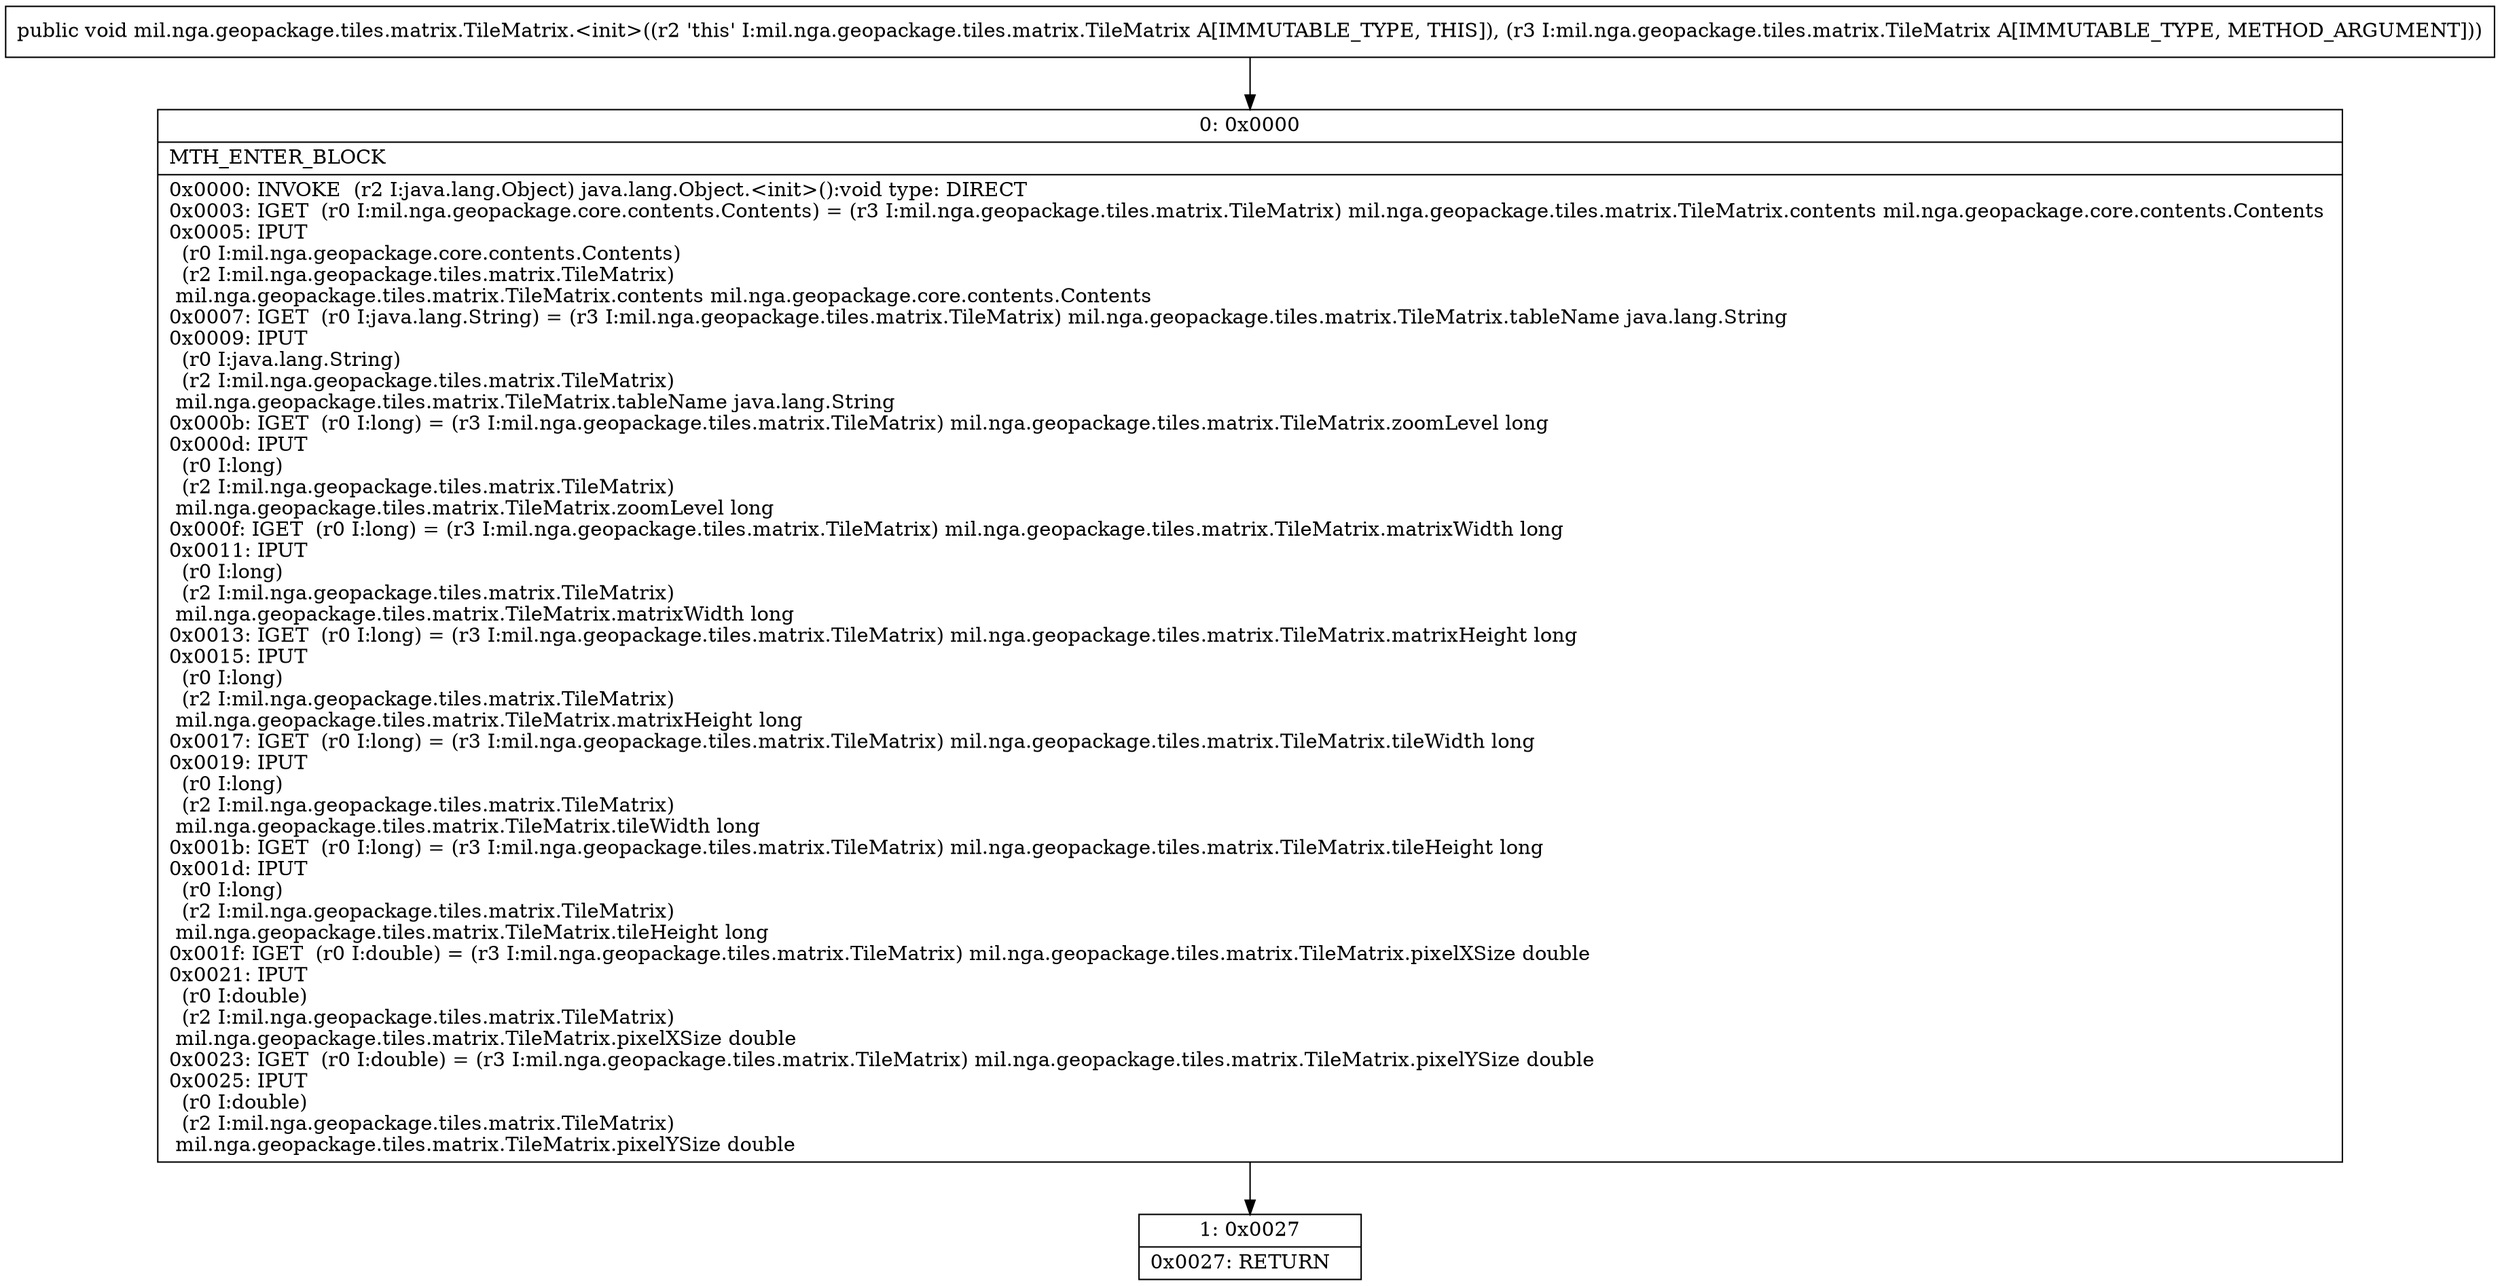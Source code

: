 digraph "CFG formil.nga.geopackage.tiles.matrix.TileMatrix.\<init\>(Lmil\/nga\/geopackage\/tiles\/matrix\/TileMatrix;)V" {
Node_0 [shape=record,label="{0\:\ 0x0000|MTH_ENTER_BLOCK\l|0x0000: INVOKE  (r2 I:java.lang.Object) java.lang.Object.\<init\>():void type: DIRECT \l0x0003: IGET  (r0 I:mil.nga.geopackage.core.contents.Contents) = (r3 I:mil.nga.geopackage.tiles.matrix.TileMatrix) mil.nga.geopackage.tiles.matrix.TileMatrix.contents mil.nga.geopackage.core.contents.Contents \l0x0005: IPUT  \l  (r0 I:mil.nga.geopackage.core.contents.Contents)\l  (r2 I:mil.nga.geopackage.tiles.matrix.TileMatrix)\l mil.nga.geopackage.tiles.matrix.TileMatrix.contents mil.nga.geopackage.core.contents.Contents \l0x0007: IGET  (r0 I:java.lang.String) = (r3 I:mil.nga.geopackage.tiles.matrix.TileMatrix) mil.nga.geopackage.tiles.matrix.TileMatrix.tableName java.lang.String \l0x0009: IPUT  \l  (r0 I:java.lang.String)\l  (r2 I:mil.nga.geopackage.tiles.matrix.TileMatrix)\l mil.nga.geopackage.tiles.matrix.TileMatrix.tableName java.lang.String \l0x000b: IGET  (r0 I:long) = (r3 I:mil.nga.geopackage.tiles.matrix.TileMatrix) mil.nga.geopackage.tiles.matrix.TileMatrix.zoomLevel long \l0x000d: IPUT  \l  (r0 I:long)\l  (r2 I:mil.nga.geopackage.tiles.matrix.TileMatrix)\l mil.nga.geopackage.tiles.matrix.TileMatrix.zoomLevel long \l0x000f: IGET  (r0 I:long) = (r3 I:mil.nga.geopackage.tiles.matrix.TileMatrix) mil.nga.geopackage.tiles.matrix.TileMatrix.matrixWidth long \l0x0011: IPUT  \l  (r0 I:long)\l  (r2 I:mil.nga.geopackage.tiles.matrix.TileMatrix)\l mil.nga.geopackage.tiles.matrix.TileMatrix.matrixWidth long \l0x0013: IGET  (r0 I:long) = (r3 I:mil.nga.geopackage.tiles.matrix.TileMatrix) mil.nga.geopackage.tiles.matrix.TileMatrix.matrixHeight long \l0x0015: IPUT  \l  (r0 I:long)\l  (r2 I:mil.nga.geopackage.tiles.matrix.TileMatrix)\l mil.nga.geopackage.tiles.matrix.TileMatrix.matrixHeight long \l0x0017: IGET  (r0 I:long) = (r3 I:mil.nga.geopackage.tiles.matrix.TileMatrix) mil.nga.geopackage.tiles.matrix.TileMatrix.tileWidth long \l0x0019: IPUT  \l  (r0 I:long)\l  (r2 I:mil.nga.geopackage.tiles.matrix.TileMatrix)\l mil.nga.geopackage.tiles.matrix.TileMatrix.tileWidth long \l0x001b: IGET  (r0 I:long) = (r3 I:mil.nga.geopackage.tiles.matrix.TileMatrix) mil.nga.geopackage.tiles.matrix.TileMatrix.tileHeight long \l0x001d: IPUT  \l  (r0 I:long)\l  (r2 I:mil.nga.geopackage.tiles.matrix.TileMatrix)\l mil.nga.geopackage.tiles.matrix.TileMatrix.tileHeight long \l0x001f: IGET  (r0 I:double) = (r3 I:mil.nga.geopackage.tiles.matrix.TileMatrix) mil.nga.geopackage.tiles.matrix.TileMatrix.pixelXSize double \l0x0021: IPUT  \l  (r0 I:double)\l  (r2 I:mil.nga.geopackage.tiles.matrix.TileMatrix)\l mil.nga.geopackage.tiles.matrix.TileMatrix.pixelXSize double \l0x0023: IGET  (r0 I:double) = (r3 I:mil.nga.geopackage.tiles.matrix.TileMatrix) mil.nga.geopackage.tiles.matrix.TileMatrix.pixelYSize double \l0x0025: IPUT  \l  (r0 I:double)\l  (r2 I:mil.nga.geopackage.tiles.matrix.TileMatrix)\l mil.nga.geopackage.tiles.matrix.TileMatrix.pixelYSize double \l}"];
Node_1 [shape=record,label="{1\:\ 0x0027|0x0027: RETURN   \l}"];
MethodNode[shape=record,label="{public void mil.nga.geopackage.tiles.matrix.TileMatrix.\<init\>((r2 'this' I:mil.nga.geopackage.tiles.matrix.TileMatrix A[IMMUTABLE_TYPE, THIS]), (r3 I:mil.nga.geopackage.tiles.matrix.TileMatrix A[IMMUTABLE_TYPE, METHOD_ARGUMENT])) }"];
MethodNode -> Node_0;
Node_0 -> Node_1;
}

